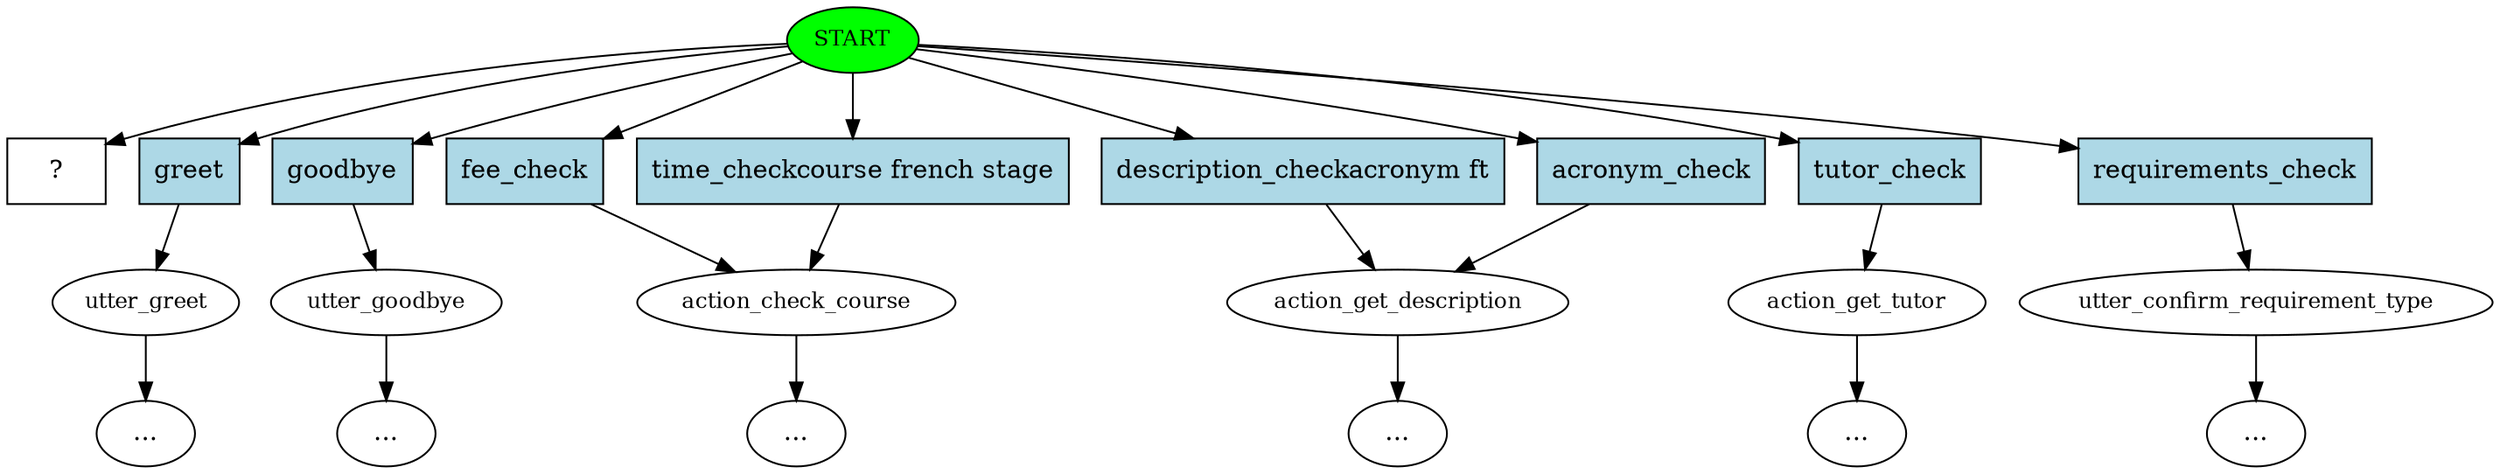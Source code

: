 digraph  {
0 [class="start active", fillcolor=green, fontsize=12, label=START, style=filled];
1 [class="", fontsize=12, label=utter_greet];
"-3" [class=ellipsis, label="..."];
2 [class="", fontsize=12, label=utter_goodbye];
"-4" [class=ellipsis, label="..."];
3 [class="", fontsize=12, label=action_check_course];
7 [class="", fontsize=12, label=action_get_description];
9 [class="", fontsize=12, label=action_get_tutor];
"-11" [class=ellipsis, label="..."];
10 [class="", fontsize=12, label=utter_confirm_requirement_type];
"-12" [class=ellipsis, label="..."];
"-14" [class=ellipsis, label="..."];
"-16" [class=ellipsis, label="..."];
15 [class="intent dashed active", label="  ?  ", shape=rect];
16 [class=intent, fillcolor=lightblue, label=greet, shape=rect, style=filled];
17 [class=intent, fillcolor=lightblue, label=goodbye, shape=rect, style=filled];
18 [class=intent, fillcolor=lightblue, label=fee_check, shape=rect, style=filled];
19 [class=intent, fillcolor=lightblue, label="time_checkcourse french stage", shape=rect, style=filled];
20 [class=intent, fillcolor=lightblue, label="description_checkacronym ft", shape=rect, style=filled];
21 [class=intent, fillcolor=lightblue, label=acronym_check, shape=rect, style=filled];
22 [class=intent, fillcolor=lightblue, label=tutor_check, shape=rect, style=filled];
23 [class=intent, fillcolor=lightblue, label=requirements_check, shape=rect, style=filled];
0 -> 15  [class=active, key=NONE, label=""];
0 -> 16  [class="", key=0];
0 -> 17  [class="", key=0];
0 -> 18  [class="", key=0];
0 -> 19  [class="", key=0];
0 -> 20  [class="", key=0];
0 -> 21  [class="", key=0];
0 -> 22  [class="", key=0];
0 -> 23  [class="", key=0];
1 -> "-3"  [class="", key=NONE, label=""];
2 -> "-4"  [class="", key=NONE, label=""];
3 -> "-14"  [class="", key=NONE, label=""];
7 -> "-16"  [class="", key=NONE, label=""];
9 -> "-11"  [class="", key=NONE, label=""];
10 -> "-12"  [class="", key=NONE, label=""];
16 -> 1  [class="", key=0];
17 -> 2  [class="", key=0];
18 -> 3  [class="", key=0];
19 -> 3  [class="", key=0];
20 -> 7  [class="", key=0];
21 -> 7  [class="", key=0];
22 -> 9  [class="", key=0];
23 -> 10  [class="", key=0];
}
